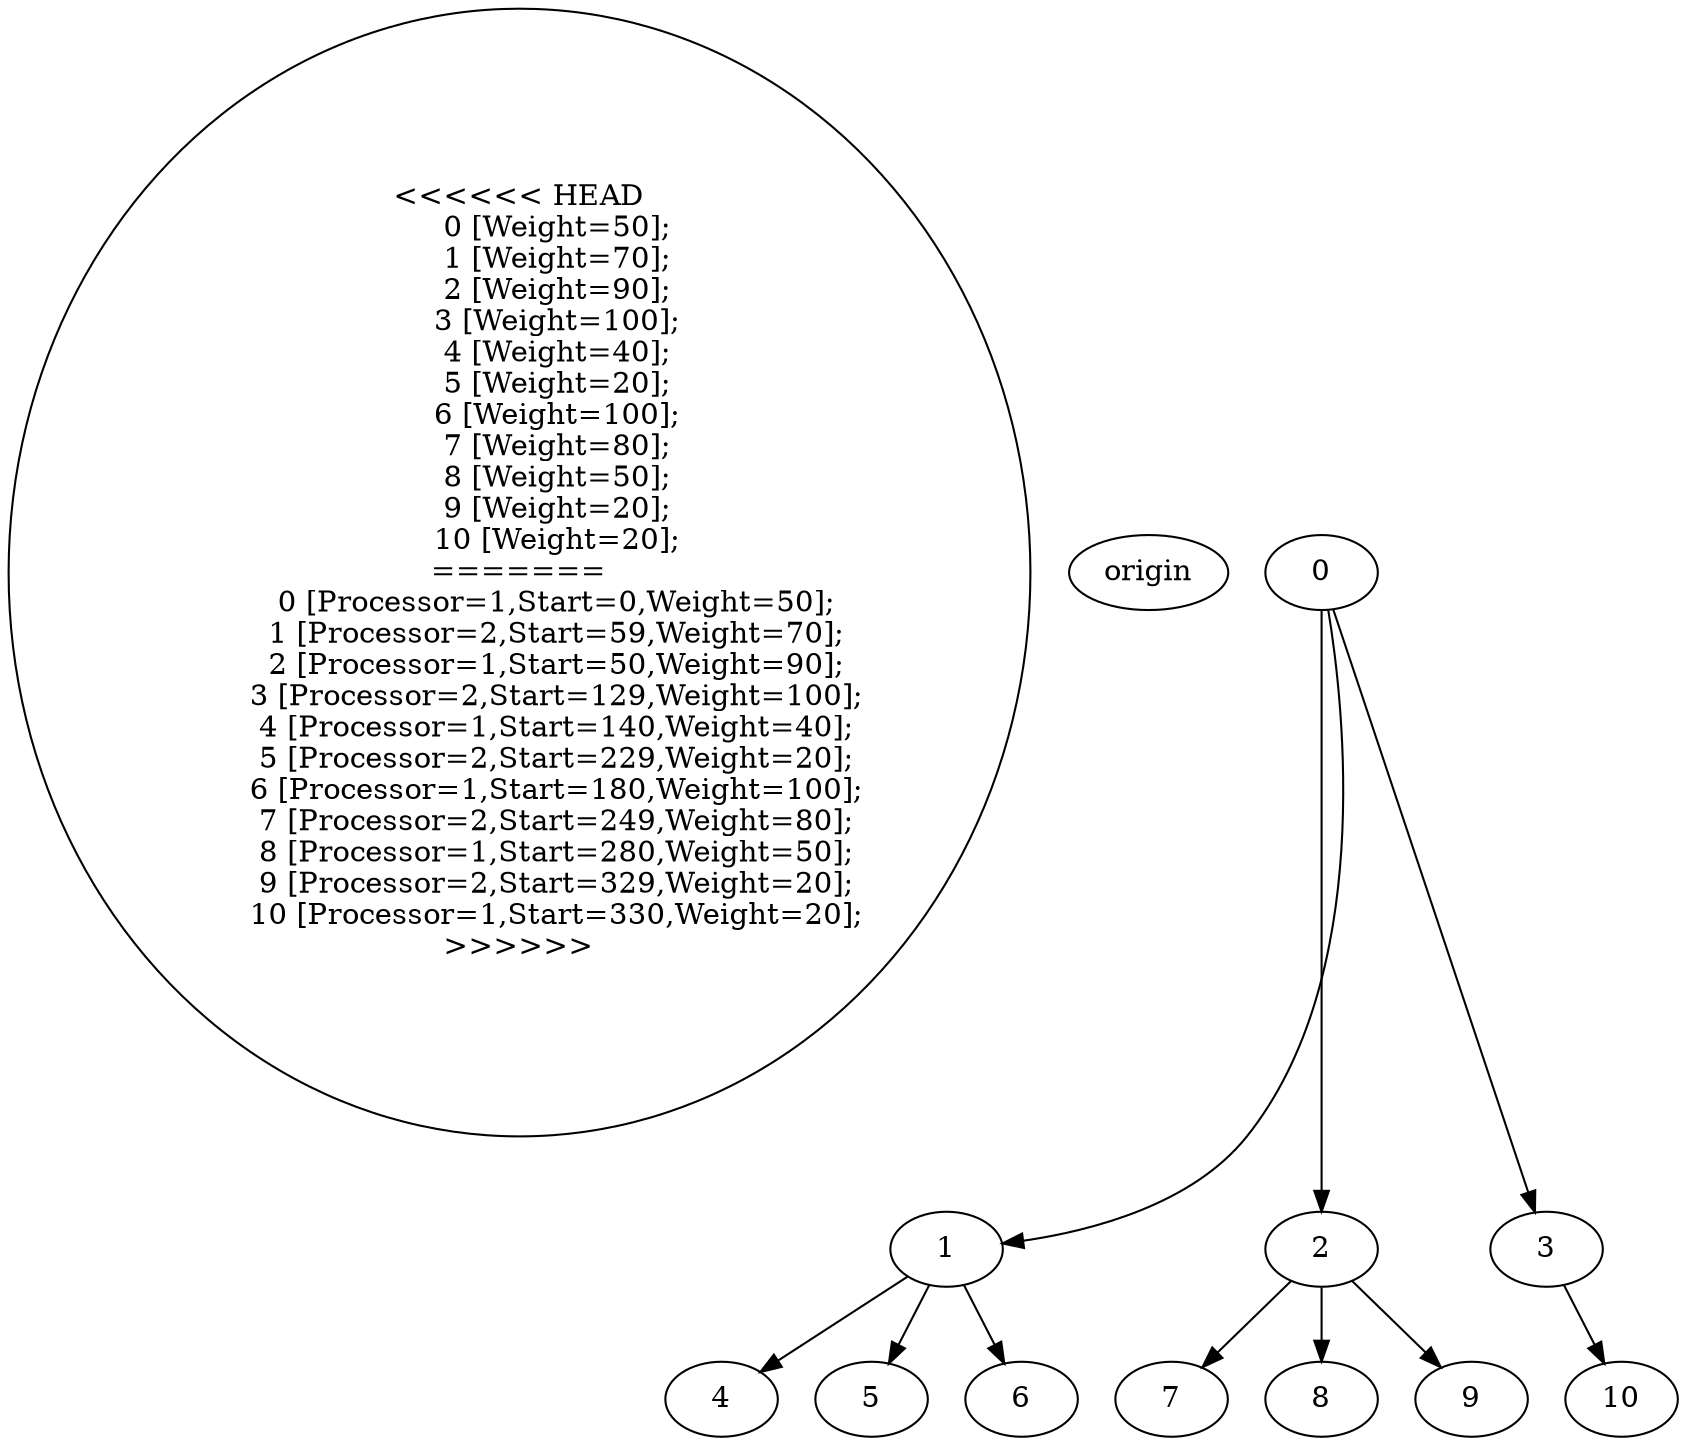 digraph "src/test/resources/Nodes_11_OutTree-output.dot" {
<<<<<<< HEAD
	0 [Weight=50];
	1 [Weight=70];
	2 [Weight=90];
	3 [Weight=100];
	4 [Weight=40];
	5 [Weight=20];
	6 [Weight=100];
	7 [Weight=80];
	8 [Weight=50];
	9 [Weight=20];
	10 [Weight=20];
=======
	0 [Processor=1,Start=0,Weight=50];
	1 [Processor=2,Start=59,Weight=70];
	2 [Processor=1,Start=50,Weight=90];
	3 [Processor=2,Start=129,Weight=100];
	4 [Processor=1,Start=140,Weight=40];
	5 [Processor=2,Start=229,Weight=20];
	6 [Processor=1,Start=180,Weight=100];
	7 [Processor=2,Start=249,Weight=80];
	8 [Processor=1,Start=280,Weight=50];
	9 [Processor=2,Start=329,Weight=20];
	10 [Processor=1,Start=330,Weight=20];
>>>>>>> origin
	0 -> 1 [Weight=9];
	0 -> 2 [Weight=7];
	0 -> 3 [Weight=4];
	1 -> 4 [Weight=10];
	1 -> 5 [Weight=7];
	1 -> 6 [Weight=5];
	2 -> 7 [Weight=5];
	2 -> 8 [Weight=3];
	2 -> 9 [Weight=10];
	3 -> 10 [Weight=4];
}